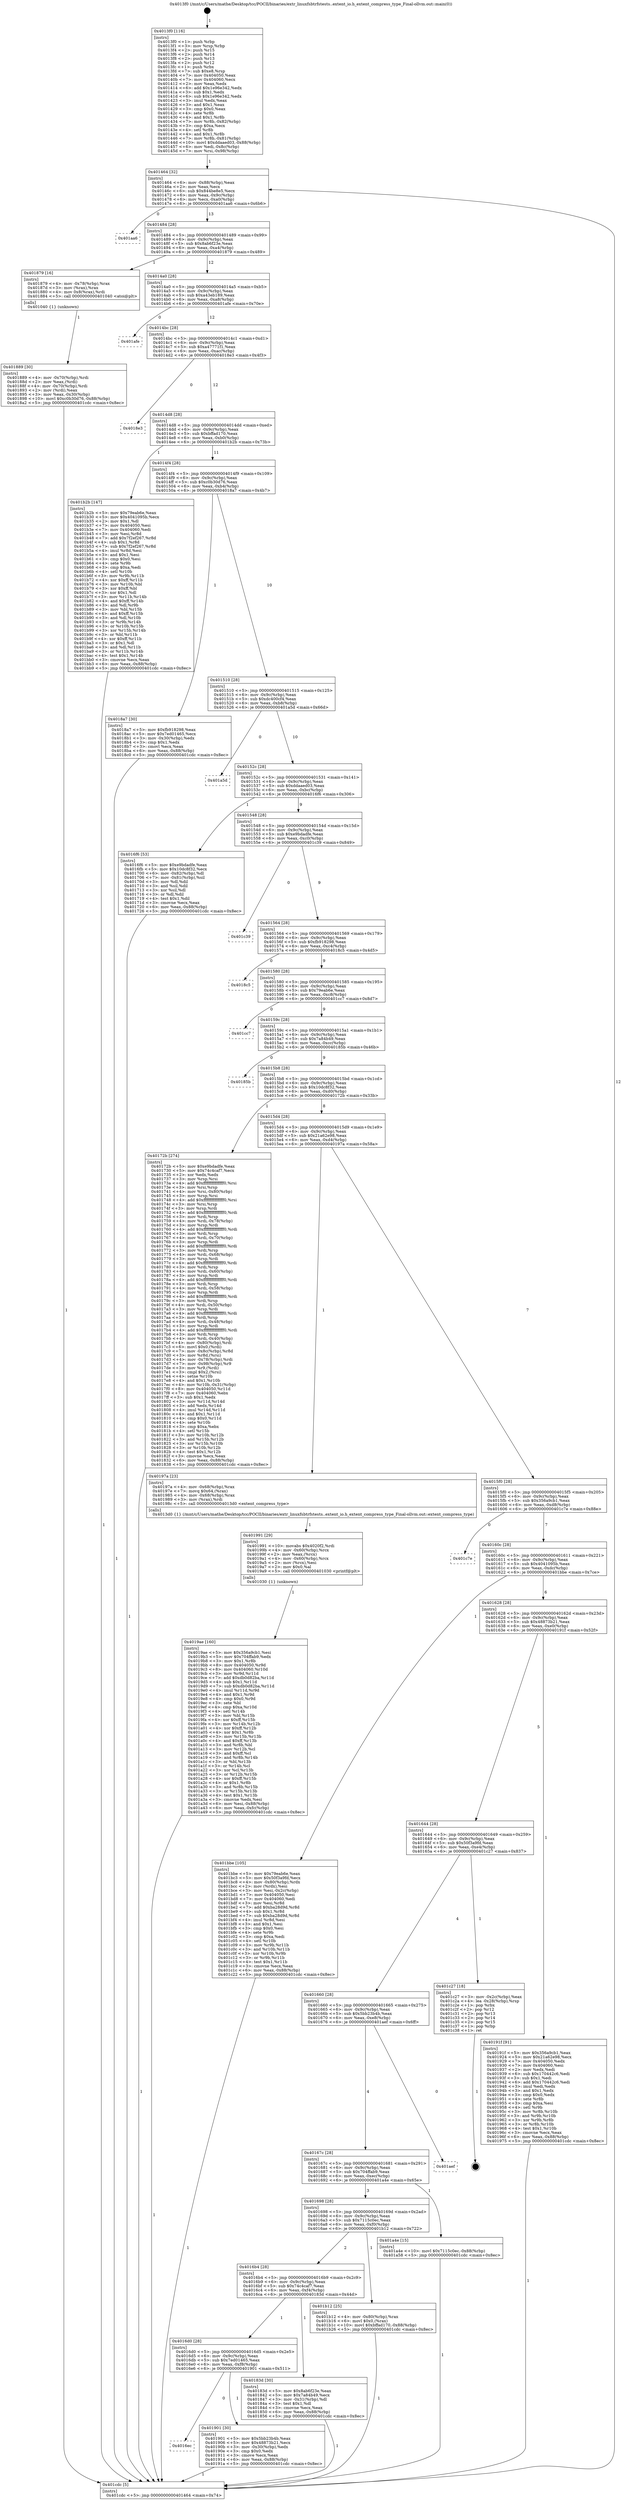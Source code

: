 digraph "0x4013f0" {
  label = "0x4013f0 (/mnt/c/Users/mathe/Desktop/tcc/POCII/binaries/extr_linuxfsbtrfstests..extent_io.h_extent_compress_type_Final-ollvm.out::main(0))"
  labelloc = "t"
  node[shape=record]

  Entry [label="",width=0.3,height=0.3,shape=circle,fillcolor=black,style=filled]
  "0x401464" [label="{
     0x401464 [32]\l
     | [instrs]\l
     &nbsp;&nbsp;0x401464 \<+6\>: mov -0x88(%rbp),%eax\l
     &nbsp;&nbsp;0x40146a \<+2\>: mov %eax,%ecx\l
     &nbsp;&nbsp;0x40146c \<+6\>: sub $0x844be8e5,%ecx\l
     &nbsp;&nbsp;0x401472 \<+6\>: mov %eax,-0x9c(%rbp)\l
     &nbsp;&nbsp;0x401478 \<+6\>: mov %ecx,-0xa0(%rbp)\l
     &nbsp;&nbsp;0x40147e \<+6\>: je 0000000000401aa6 \<main+0x6b6\>\l
  }"]
  "0x401aa6" [label="{
     0x401aa6\l
  }", style=dashed]
  "0x401484" [label="{
     0x401484 [28]\l
     | [instrs]\l
     &nbsp;&nbsp;0x401484 \<+5\>: jmp 0000000000401489 \<main+0x99\>\l
     &nbsp;&nbsp;0x401489 \<+6\>: mov -0x9c(%rbp),%eax\l
     &nbsp;&nbsp;0x40148f \<+5\>: sub $0x8ab6f23e,%eax\l
     &nbsp;&nbsp;0x401494 \<+6\>: mov %eax,-0xa4(%rbp)\l
     &nbsp;&nbsp;0x40149a \<+6\>: je 0000000000401879 \<main+0x489\>\l
  }"]
  Exit [label="",width=0.3,height=0.3,shape=circle,fillcolor=black,style=filled,peripheries=2]
  "0x401879" [label="{
     0x401879 [16]\l
     | [instrs]\l
     &nbsp;&nbsp;0x401879 \<+4\>: mov -0x78(%rbp),%rax\l
     &nbsp;&nbsp;0x40187d \<+3\>: mov (%rax),%rax\l
     &nbsp;&nbsp;0x401880 \<+4\>: mov 0x8(%rax),%rdi\l
     &nbsp;&nbsp;0x401884 \<+5\>: call 0000000000401040 \<atoi@plt\>\l
     | [calls]\l
     &nbsp;&nbsp;0x401040 \{1\} (unknown)\l
  }"]
  "0x4014a0" [label="{
     0x4014a0 [28]\l
     | [instrs]\l
     &nbsp;&nbsp;0x4014a0 \<+5\>: jmp 00000000004014a5 \<main+0xb5\>\l
     &nbsp;&nbsp;0x4014a5 \<+6\>: mov -0x9c(%rbp),%eax\l
     &nbsp;&nbsp;0x4014ab \<+5\>: sub $0xa43eb189,%eax\l
     &nbsp;&nbsp;0x4014b0 \<+6\>: mov %eax,-0xa8(%rbp)\l
     &nbsp;&nbsp;0x4014b6 \<+6\>: je 0000000000401afe \<main+0x70e\>\l
  }"]
  "0x4019ae" [label="{
     0x4019ae [160]\l
     | [instrs]\l
     &nbsp;&nbsp;0x4019ae \<+5\>: mov $0x356a9cb1,%esi\l
     &nbsp;&nbsp;0x4019b3 \<+5\>: mov $0x704ffab9,%edx\l
     &nbsp;&nbsp;0x4019b8 \<+3\>: mov $0x1,%r8b\l
     &nbsp;&nbsp;0x4019bb \<+8\>: mov 0x404050,%r9d\l
     &nbsp;&nbsp;0x4019c3 \<+8\>: mov 0x404060,%r10d\l
     &nbsp;&nbsp;0x4019cb \<+3\>: mov %r9d,%r11d\l
     &nbsp;&nbsp;0x4019ce \<+7\>: add $0xdb0d82ba,%r11d\l
     &nbsp;&nbsp;0x4019d5 \<+4\>: sub $0x1,%r11d\l
     &nbsp;&nbsp;0x4019d9 \<+7\>: sub $0xdb0d82ba,%r11d\l
     &nbsp;&nbsp;0x4019e0 \<+4\>: imul %r11d,%r9d\l
     &nbsp;&nbsp;0x4019e4 \<+4\>: and $0x1,%r9d\l
     &nbsp;&nbsp;0x4019e8 \<+4\>: cmp $0x0,%r9d\l
     &nbsp;&nbsp;0x4019ec \<+3\>: sete %bl\l
     &nbsp;&nbsp;0x4019ef \<+4\>: cmp $0xa,%r10d\l
     &nbsp;&nbsp;0x4019f3 \<+4\>: setl %r14b\l
     &nbsp;&nbsp;0x4019f7 \<+3\>: mov %bl,%r15b\l
     &nbsp;&nbsp;0x4019fa \<+4\>: xor $0xff,%r15b\l
     &nbsp;&nbsp;0x4019fe \<+3\>: mov %r14b,%r12b\l
     &nbsp;&nbsp;0x401a01 \<+4\>: xor $0xff,%r12b\l
     &nbsp;&nbsp;0x401a05 \<+4\>: xor $0x1,%r8b\l
     &nbsp;&nbsp;0x401a09 \<+3\>: mov %r15b,%r13b\l
     &nbsp;&nbsp;0x401a0c \<+4\>: and $0xff,%r13b\l
     &nbsp;&nbsp;0x401a10 \<+3\>: and %r8b,%bl\l
     &nbsp;&nbsp;0x401a13 \<+3\>: mov %r12b,%cl\l
     &nbsp;&nbsp;0x401a16 \<+3\>: and $0xff,%cl\l
     &nbsp;&nbsp;0x401a19 \<+3\>: and %r8b,%r14b\l
     &nbsp;&nbsp;0x401a1c \<+3\>: or %bl,%r13b\l
     &nbsp;&nbsp;0x401a1f \<+3\>: or %r14b,%cl\l
     &nbsp;&nbsp;0x401a22 \<+3\>: xor %cl,%r13b\l
     &nbsp;&nbsp;0x401a25 \<+3\>: or %r12b,%r15b\l
     &nbsp;&nbsp;0x401a28 \<+4\>: xor $0xff,%r15b\l
     &nbsp;&nbsp;0x401a2c \<+4\>: or $0x1,%r8b\l
     &nbsp;&nbsp;0x401a30 \<+3\>: and %r8b,%r15b\l
     &nbsp;&nbsp;0x401a33 \<+3\>: or %r15b,%r13b\l
     &nbsp;&nbsp;0x401a36 \<+4\>: test $0x1,%r13b\l
     &nbsp;&nbsp;0x401a3a \<+3\>: cmovne %edx,%esi\l
     &nbsp;&nbsp;0x401a3d \<+6\>: mov %esi,-0x88(%rbp)\l
     &nbsp;&nbsp;0x401a43 \<+6\>: mov %eax,-0xfc(%rbp)\l
     &nbsp;&nbsp;0x401a49 \<+5\>: jmp 0000000000401cdc \<main+0x8ec\>\l
  }"]
  "0x401afe" [label="{
     0x401afe\l
  }", style=dashed]
  "0x4014bc" [label="{
     0x4014bc [28]\l
     | [instrs]\l
     &nbsp;&nbsp;0x4014bc \<+5\>: jmp 00000000004014c1 \<main+0xd1\>\l
     &nbsp;&nbsp;0x4014c1 \<+6\>: mov -0x9c(%rbp),%eax\l
     &nbsp;&nbsp;0x4014c7 \<+5\>: sub $0xa47771f1,%eax\l
     &nbsp;&nbsp;0x4014cc \<+6\>: mov %eax,-0xac(%rbp)\l
     &nbsp;&nbsp;0x4014d2 \<+6\>: je 00000000004018e3 \<main+0x4f3\>\l
  }"]
  "0x401991" [label="{
     0x401991 [29]\l
     | [instrs]\l
     &nbsp;&nbsp;0x401991 \<+10\>: movabs $0x4020f2,%rdi\l
     &nbsp;&nbsp;0x40199b \<+4\>: mov -0x60(%rbp),%rcx\l
     &nbsp;&nbsp;0x40199f \<+2\>: mov %eax,(%rcx)\l
     &nbsp;&nbsp;0x4019a1 \<+4\>: mov -0x60(%rbp),%rcx\l
     &nbsp;&nbsp;0x4019a5 \<+2\>: mov (%rcx),%esi\l
     &nbsp;&nbsp;0x4019a7 \<+2\>: mov $0x0,%al\l
     &nbsp;&nbsp;0x4019a9 \<+5\>: call 0000000000401030 \<printf@plt\>\l
     | [calls]\l
     &nbsp;&nbsp;0x401030 \{1\} (unknown)\l
  }"]
  "0x4018e3" [label="{
     0x4018e3\l
  }", style=dashed]
  "0x4014d8" [label="{
     0x4014d8 [28]\l
     | [instrs]\l
     &nbsp;&nbsp;0x4014d8 \<+5\>: jmp 00000000004014dd \<main+0xed\>\l
     &nbsp;&nbsp;0x4014dd \<+6\>: mov -0x9c(%rbp),%eax\l
     &nbsp;&nbsp;0x4014e3 \<+5\>: sub $0xbffad170,%eax\l
     &nbsp;&nbsp;0x4014e8 \<+6\>: mov %eax,-0xb0(%rbp)\l
     &nbsp;&nbsp;0x4014ee \<+6\>: je 0000000000401b2b \<main+0x73b\>\l
  }"]
  "0x4016ec" [label="{
     0x4016ec\l
  }", style=dashed]
  "0x401b2b" [label="{
     0x401b2b [147]\l
     | [instrs]\l
     &nbsp;&nbsp;0x401b2b \<+5\>: mov $0x79eab6e,%eax\l
     &nbsp;&nbsp;0x401b30 \<+5\>: mov $0x4041095b,%ecx\l
     &nbsp;&nbsp;0x401b35 \<+2\>: mov $0x1,%dl\l
     &nbsp;&nbsp;0x401b37 \<+7\>: mov 0x404050,%esi\l
     &nbsp;&nbsp;0x401b3e \<+7\>: mov 0x404060,%edi\l
     &nbsp;&nbsp;0x401b45 \<+3\>: mov %esi,%r8d\l
     &nbsp;&nbsp;0x401b48 \<+7\>: add $0x7f2ef267,%r8d\l
     &nbsp;&nbsp;0x401b4f \<+4\>: sub $0x1,%r8d\l
     &nbsp;&nbsp;0x401b53 \<+7\>: sub $0x7f2ef267,%r8d\l
     &nbsp;&nbsp;0x401b5a \<+4\>: imul %r8d,%esi\l
     &nbsp;&nbsp;0x401b5e \<+3\>: and $0x1,%esi\l
     &nbsp;&nbsp;0x401b61 \<+3\>: cmp $0x0,%esi\l
     &nbsp;&nbsp;0x401b64 \<+4\>: sete %r9b\l
     &nbsp;&nbsp;0x401b68 \<+3\>: cmp $0xa,%edi\l
     &nbsp;&nbsp;0x401b6b \<+4\>: setl %r10b\l
     &nbsp;&nbsp;0x401b6f \<+3\>: mov %r9b,%r11b\l
     &nbsp;&nbsp;0x401b72 \<+4\>: xor $0xff,%r11b\l
     &nbsp;&nbsp;0x401b76 \<+3\>: mov %r10b,%bl\l
     &nbsp;&nbsp;0x401b79 \<+3\>: xor $0xff,%bl\l
     &nbsp;&nbsp;0x401b7c \<+3\>: xor $0x1,%dl\l
     &nbsp;&nbsp;0x401b7f \<+3\>: mov %r11b,%r14b\l
     &nbsp;&nbsp;0x401b82 \<+4\>: and $0xff,%r14b\l
     &nbsp;&nbsp;0x401b86 \<+3\>: and %dl,%r9b\l
     &nbsp;&nbsp;0x401b89 \<+3\>: mov %bl,%r15b\l
     &nbsp;&nbsp;0x401b8c \<+4\>: and $0xff,%r15b\l
     &nbsp;&nbsp;0x401b90 \<+3\>: and %dl,%r10b\l
     &nbsp;&nbsp;0x401b93 \<+3\>: or %r9b,%r14b\l
     &nbsp;&nbsp;0x401b96 \<+3\>: or %r10b,%r15b\l
     &nbsp;&nbsp;0x401b99 \<+3\>: xor %r15b,%r14b\l
     &nbsp;&nbsp;0x401b9c \<+3\>: or %bl,%r11b\l
     &nbsp;&nbsp;0x401b9f \<+4\>: xor $0xff,%r11b\l
     &nbsp;&nbsp;0x401ba3 \<+3\>: or $0x1,%dl\l
     &nbsp;&nbsp;0x401ba6 \<+3\>: and %dl,%r11b\l
     &nbsp;&nbsp;0x401ba9 \<+3\>: or %r11b,%r14b\l
     &nbsp;&nbsp;0x401bac \<+4\>: test $0x1,%r14b\l
     &nbsp;&nbsp;0x401bb0 \<+3\>: cmovne %ecx,%eax\l
     &nbsp;&nbsp;0x401bb3 \<+6\>: mov %eax,-0x88(%rbp)\l
     &nbsp;&nbsp;0x401bb9 \<+5\>: jmp 0000000000401cdc \<main+0x8ec\>\l
  }"]
  "0x4014f4" [label="{
     0x4014f4 [28]\l
     | [instrs]\l
     &nbsp;&nbsp;0x4014f4 \<+5\>: jmp 00000000004014f9 \<main+0x109\>\l
     &nbsp;&nbsp;0x4014f9 \<+6\>: mov -0x9c(%rbp),%eax\l
     &nbsp;&nbsp;0x4014ff \<+5\>: sub $0xc0b30d76,%eax\l
     &nbsp;&nbsp;0x401504 \<+6\>: mov %eax,-0xb4(%rbp)\l
     &nbsp;&nbsp;0x40150a \<+6\>: je 00000000004018a7 \<main+0x4b7\>\l
  }"]
  "0x401901" [label="{
     0x401901 [30]\l
     | [instrs]\l
     &nbsp;&nbsp;0x401901 \<+5\>: mov $0x5bb23b4b,%eax\l
     &nbsp;&nbsp;0x401906 \<+5\>: mov $0x48873b21,%ecx\l
     &nbsp;&nbsp;0x40190b \<+3\>: mov -0x30(%rbp),%edx\l
     &nbsp;&nbsp;0x40190e \<+3\>: cmp $0x0,%edx\l
     &nbsp;&nbsp;0x401911 \<+3\>: cmove %ecx,%eax\l
     &nbsp;&nbsp;0x401914 \<+6\>: mov %eax,-0x88(%rbp)\l
     &nbsp;&nbsp;0x40191a \<+5\>: jmp 0000000000401cdc \<main+0x8ec\>\l
  }"]
  "0x4018a7" [label="{
     0x4018a7 [30]\l
     | [instrs]\l
     &nbsp;&nbsp;0x4018a7 \<+5\>: mov $0xfb918298,%eax\l
     &nbsp;&nbsp;0x4018ac \<+5\>: mov $0x7ed01465,%ecx\l
     &nbsp;&nbsp;0x4018b1 \<+3\>: mov -0x30(%rbp),%edx\l
     &nbsp;&nbsp;0x4018b4 \<+3\>: cmp $0x1,%edx\l
     &nbsp;&nbsp;0x4018b7 \<+3\>: cmovl %ecx,%eax\l
     &nbsp;&nbsp;0x4018ba \<+6\>: mov %eax,-0x88(%rbp)\l
     &nbsp;&nbsp;0x4018c0 \<+5\>: jmp 0000000000401cdc \<main+0x8ec\>\l
  }"]
  "0x401510" [label="{
     0x401510 [28]\l
     | [instrs]\l
     &nbsp;&nbsp;0x401510 \<+5\>: jmp 0000000000401515 \<main+0x125\>\l
     &nbsp;&nbsp;0x401515 \<+6\>: mov -0x9c(%rbp),%eax\l
     &nbsp;&nbsp;0x40151b \<+5\>: sub $0xdc400cf4,%eax\l
     &nbsp;&nbsp;0x401520 \<+6\>: mov %eax,-0xb8(%rbp)\l
     &nbsp;&nbsp;0x401526 \<+6\>: je 0000000000401a5d \<main+0x66d\>\l
  }"]
  "0x401889" [label="{
     0x401889 [30]\l
     | [instrs]\l
     &nbsp;&nbsp;0x401889 \<+4\>: mov -0x70(%rbp),%rdi\l
     &nbsp;&nbsp;0x40188d \<+2\>: mov %eax,(%rdi)\l
     &nbsp;&nbsp;0x40188f \<+4\>: mov -0x70(%rbp),%rdi\l
     &nbsp;&nbsp;0x401893 \<+2\>: mov (%rdi),%eax\l
     &nbsp;&nbsp;0x401895 \<+3\>: mov %eax,-0x30(%rbp)\l
     &nbsp;&nbsp;0x401898 \<+10\>: movl $0xc0b30d76,-0x88(%rbp)\l
     &nbsp;&nbsp;0x4018a2 \<+5\>: jmp 0000000000401cdc \<main+0x8ec\>\l
  }"]
  "0x401a5d" [label="{
     0x401a5d\l
  }", style=dashed]
  "0x40152c" [label="{
     0x40152c [28]\l
     | [instrs]\l
     &nbsp;&nbsp;0x40152c \<+5\>: jmp 0000000000401531 \<main+0x141\>\l
     &nbsp;&nbsp;0x401531 \<+6\>: mov -0x9c(%rbp),%eax\l
     &nbsp;&nbsp;0x401537 \<+5\>: sub $0xddaaed03,%eax\l
     &nbsp;&nbsp;0x40153c \<+6\>: mov %eax,-0xbc(%rbp)\l
     &nbsp;&nbsp;0x401542 \<+6\>: je 00000000004016f6 \<main+0x306\>\l
  }"]
  "0x4016d0" [label="{
     0x4016d0 [28]\l
     | [instrs]\l
     &nbsp;&nbsp;0x4016d0 \<+5\>: jmp 00000000004016d5 \<main+0x2e5\>\l
     &nbsp;&nbsp;0x4016d5 \<+6\>: mov -0x9c(%rbp),%eax\l
     &nbsp;&nbsp;0x4016db \<+5\>: sub $0x7ed01465,%eax\l
     &nbsp;&nbsp;0x4016e0 \<+6\>: mov %eax,-0xf8(%rbp)\l
     &nbsp;&nbsp;0x4016e6 \<+6\>: je 0000000000401901 \<main+0x511\>\l
  }"]
  "0x4016f6" [label="{
     0x4016f6 [53]\l
     | [instrs]\l
     &nbsp;&nbsp;0x4016f6 \<+5\>: mov $0xe9bdadfe,%eax\l
     &nbsp;&nbsp;0x4016fb \<+5\>: mov $0x10dc8f32,%ecx\l
     &nbsp;&nbsp;0x401700 \<+6\>: mov -0x82(%rbp),%dl\l
     &nbsp;&nbsp;0x401706 \<+7\>: mov -0x81(%rbp),%sil\l
     &nbsp;&nbsp;0x40170d \<+3\>: mov %dl,%dil\l
     &nbsp;&nbsp;0x401710 \<+3\>: and %sil,%dil\l
     &nbsp;&nbsp;0x401713 \<+3\>: xor %sil,%dl\l
     &nbsp;&nbsp;0x401716 \<+3\>: or %dl,%dil\l
     &nbsp;&nbsp;0x401719 \<+4\>: test $0x1,%dil\l
     &nbsp;&nbsp;0x40171d \<+3\>: cmovne %ecx,%eax\l
     &nbsp;&nbsp;0x401720 \<+6\>: mov %eax,-0x88(%rbp)\l
     &nbsp;&nbsp;0x401726 \<+5\>: jmp 0000000000401cdc \<main+0x8ec\>\l
  }"]
  "0x401548" [label="{
     0x401548 [28]\l
     | [instrs]\l
     &nbsp;&nbsp;0x401548 \<+5\>: jmp 000000000040154d \<main+0x15d\>\l
     &nbsp;&nbsp;0x40154d \<+6\>: mov -0x9c(%rbp),%eax\l
     &nbsp;&nbsp;0x401553 \<+5\>: sub $0xe9bdadfe,%eax\l
     &nbsp;&nbsp;0x401558 \<+6\>: mov %eax,-0xc0(%rbp)\l
     &nbsp;&nbsp;0x40155e \<+6\>: je 0000000000401c39 \<main+0x849\>\l
  }"]
  "0x401cdc" [label="{
     0x401cdc [5]\l
     | [instrs]\l
     &nbsp;&nbsp;0x401cdc \<+5\>: jmp 0000000000401464 \<main+0x74\>\l
  }"]
  "0x4013f0" [label="{
     0x4013f0 [116]\l
     | [instrs]\l
     &nbsp;&nbsp;0x4013f0 \<+1\>: push %rbp\l
     &nbsp;&nbsp;0x4013f1 \<+3\>: mov %rsp,%rbp\l
     &nbsp;&nbsp;0x4013f4 \<+2\>: push %r15\l
     &nbsp;&nbsp;0x4013f6 \<+2\>: push %r14\l
     &nbsp;&nbsp;0x4013f8 \<+2\>: push %r13\l
     &nbsp;&nbsp;0x4013fa \<+2\>: push %r12\l
     &nbsp;&nbsp;0x4013fc \<+1\>: push %rbx\l
     &nbsp;&nbsp;0x4013fd \<+7\>: sub $0xe8,%rsp\l
     &nbsp;&nbsp;0x401404 \<+7\>: mov 0x404050,%eax\l
     &nbsp;&nbsp;0x40140b \<+7\>: mov 0x404060,%ecx\l
     &nbsp;&nbsp;0x401412 \<+2\>: mov %eax,%edx\l
     &nbsp;&nbsp;0x401414 \<+6\>: add $0x1e96e342,%edx\l
     &nbsp;&nbsp;0x40141a \<+3\>: sub $0x1,%edx\l
     &nbsp;&nbsp;0x40141d \<+6\>: sub $0x1e96e342,%edx\l
     &nbsp;&nbsp;0x401423 \<+3\>: imul %edx,%eax\l
     &nbsp;&nbsp;0x401426 \<+3\>: and $0x1,%eax\l
     &nbsp;&nbsp;0x401429 \<+3\>: cmp $0x0,%eax\l
     &nbsp;&nbsp;0x40142c \<+4\>: sete %r8b\l
     &nbsp;&nbsp;0x401430 \<+4\>: and $0x1,%r8b\l
     &nbsp;&nbsp;0x401434 \<+7\>: mov %r8b,-0x82(%rbp)\l
     &nbsp;&nbsp;0x40143b \<+3\>: cmp $0xa,%ecx\l
     &nbsp;&nbsp;0x40143e \<+4\>: setl %r8b\l
     &nbsp;&nbsp;0x401442 \<+4\>: and $0x1,%r8b\l
     &nbsp;&nbsp;0x401446 \<+7\>: mov %r8b,-0x81(%rbp)\l
     &nbsp;&nbsp;0x40144d \<+10\>: movl $0xddaaed03,-0x88(%rbp)\l
     &nbsp;&nbsp;0x401457 \<+6\>: mov %edi,-0x8c(%rbp)\l
     &nbsp;&nbsp;0x40145d \<+7\>: mov %rsi,-0x98(%rbp)\l
  }"]
  "0x40183d" [label="{
     0x40183d [30]\l
     | [instrs]\l
     &nbsp;&nbsp;0x40183d \<+5\>: mov $0x8ab6f23e,%eax\l
     &nbsp;&nbsp;0x401842 \<+5\>: mov $0x7a84b49,%ecx\l
     &nbsp;&nbsp;0x401847 \<+3\>: mov -0x31(%rbp),%dl\l
     &nbsp;&nbsp;0x40184a \<+3\>: test $0x1,%dl\l
     &nbsp;&nbsp;0x40184d \<+3\>: cmovne %ecx,%eax\l
     &nbsp;&nbsp;0x401850 \<+6\>: mov %eax,-0x88(%rbp)\l
     &nbsp;&nbsp;0x401856 \<+5\>: jmp 0000000000401cdc \<main+0x8ec\>\l
  }"]
  "0x401c39" [label="{
     0x401c39\l
  }", style=dashed]
  "0x401564" [label="{
     0x401564 [28]\l
     | [instrs]\l
     &nbsp;&nbsp;0x401564 \<+5\>: jmp 0000000000401569 \<main+0x179\>\l
     &nbsp;&nbsp;0x401569 \<+6\>: mov -0x9c(%rbp),%eax\l
     &nbsp;&nbsp;0x40156f \<+5\>: sub $0xfb918298,%eax\l
     &nbsp;&nbsp;0x401574 \<+6\>: mov %eax,-0xc4(%rbp)\l
     &nbsp;&nbsp;0x40157a \<+6\>: je 00000000004018c5 \<main+0x4d5\>\l
  }"]
  "0x4016b4" [label="{
     0x4016b4 [28]\l
     | [instrs]\l
     &nbsp;&nbsp;0x4016b4 \<+5\>: jmp 00000000004016b9 \<main+0x2c9\>\l
     &nbsp;&nbsp;0x4016b9 \<+6\>: mov -0x9c(%rbp),%eax\l
     &nbsp;&nbsp;0x4016bf \<+5\>: sub $0x74c4caf7,%eax\l
     &nbsp;&nbsp;0x4016c4 \<+6\>: mov %eax,-0xf4(%rbp)\l
     &nbsp;&nbsp;0x4016ca \<+6\>: je 000000000040183d \<main+0x44d\>\l
  }"]
  "0x4018c5" [label="{
     0x4018c5\l
  }", style=dashed]
  "0x401580" [label="{
     0x401580 [28]\l
     | [instrs]\l
     &nbsp;&nbsp;0x401580 \<+5\>: jmp 0000000000401585 \<main+0x195\>\l
     &nbsp;&nbsp;0x401585 \<+6\>: mov -0x9c(%rbp),%eax\l
     &nbsp;&nbsp;0x40158b \<+5\>: sub $0x79eab6e,%eax\l
     &nbsp;&nbsp;0x401590 \<+6\>: mov %eax,-0xc8(%rbp)\l
     &nbsp;&nbsp;0x401596 \<+6\>: je 0000000000401cc7 \<main+0x8d7\>\l
  }"]
  "0x401b12" [label="{
     0x401b12 [25]\l
     | [instrs]\l
     &nbsp;&nbsp;0x401b12 \<+4\>: mov -0x80(%rbp),%rax\l
     &nbsp;&nbsp;0x401b16 \<+6\>: movl $0x0,(%rax)\l
     &nbsp;&nbsp;0x401b1c \<+10\>: movl $0xbffad170,-0x88(%rbp)\l
     &nbsp;&nbsp;0x401b26 \<+5\>: jmp 0000000000401cdc \<main+0x8ec\>\l
  }"]
  "0x401cc7" [label="{
     0x401cc7\l
  }", style=dashed]
  "0x40159c" [label="{
     0x40159c [28]\l
     | [instrs]\l
     &nbsp;&nbsp;0x40159c \<+5\>: jmp 00000000004015a1 \<main+0x1b1\>\l
     &nbsp;&nbsp;0x4015a1 \<+6\>: mov -0x9c(%rbp),%eax\l
     &nbsp;&nbsp;0x4015a7 \<+5\>: sub $0x7a84b49,%eax\l
     &nbsp;&nbsp;0x4015ac \<+6\>: mov %eax,-0xcc(%rbp)\l
     &nbsp;&nbsp;0x4015b2 \<+6\>: je 000000000040185b \<main+0x46b\>\l
  }"]
  "0x401698" [label="{
     0x401698 [28]\l
     | [instrs]\l
     &nbsp;&nbsp;0x401698 \<+5\>: jmp 000000000040169d \<main+0x2ad\>\l
     &nbsp;&nbsp;0x40169d \<+6\>: mov -0x9c(%rbp),%eax\l
     &nbsp;&nbsp;0x4016a3 \<+5\>: sub $0x7115c0ec,%eax\l
     &nbsp;&nbsp;0x4016a8 \<+6\>: mov %eax,-0xf0(%rbp)\l
     &nbsp;&nbsp;0x4016ae \<+6\>: je 0000000000401b12 \<main+0x722\>\l
  }"]
  "0x40185b" [label="{
     0x40185b\l
  }", style=dashed]
  "0x4015b8" [label="{
     0x4015b8 [28]\l
     | [instrs]\l
     &nbsp;&nbsp;0x4015b8 \<+5\>: jmp 00000000004015bd \<main+0x1cd\>\l
     &nbsp;&nbsp;0x4015bd \<+6\>: mov -0x9c(%rbp),%eax\l
     &nbsp;&nbsp;0x4015c3 \<+5\>: sub $0x10dc8f32,%eax\l
     &nbsp;&nbsp;0x4015c8 \<+6\>: mov %eax,-0xd0(%rbp)\l
     &nbsp;&nbsp;0x4015ce \<+6\>: je 000000000040172b \<main+0x33b\>\l
  }"]
  "0x401a4e" [label="{
     0x401a4e [15]\l
     | [instrs]\l
     &nbsp;&nbsp;0x401a4e \<+10\>: movl $0x7115c0ec,-0x88(%rbp)\l
     &nbsp;&nbsp;0x401a58 \<+5\>: jmp 0000000000401cdc \<main+0x8ec\>\l
  }"]
  "0x40172b" [label="{
     0x40172b [274]\l
     | [instrs]\l
     &nbsp;&nbsp;0x40172b \<+5\>: mov $0xe9bdadfe,%eax\l
     &nbsp;&nbsp;0x401730 \<+5\>: mov $0x74c4caf7,%ecx\l
     &nbsp;&nbsp;0x401735 \<+2\>: xor %edx,%edx\l
     &nbsp;&nbsp;0x401737 \<+3\>: mov %rsp,%rsi\l
     &nbsp;&nbsp;0x40173a \<+4\>: add $0xfffffffffffffff0,%rsi\l
     &nbsp;&nbsp;0x40173e \<+3\>: mov %rsi,%rsp\l
     &nbsp;&nbsp;0x401741 \<+4\>: mov %rsi,-0x80(%rbp)\l
     &nbsp;&nbsp;0x401745 \<+3\>: mov %rsp,%rsi\l
     &nbsp;&nbsp;0x401748 \<+4\>: add $0xfffffffffffffff0,%rsi\l
     &nbsp;&nbsp;0x40174c \<+3\>: mov %rsi,%rsp\l
     &nbsp;&nbsp;0x40174f \<+3\>: mov %rsp,%rdi\l
     &nbsp;&nbsp;0x401752 \<+4\>: add $0xfffffffffffffff0,%rdi\l
     &nbsp;&nbsp;0x401756 \<+3\>: mov %rdi,%rsp\l
     &nbsp;&nbsp;0x401759 \<+4\>: mov %rdi,-0x78(%rbp)\l
     &nbsp;&nbsp;0x40175d \<+3\>: mov %rsp,%rdi\l
     &nbsp;&nbsp;0x401760 \<+4\>: add $0xfffffffffffffff0,%rdi\l
     &nbsp;&nbsp;0x401764 \<+3\>: mov %rdi,%rsp\l
     &nbsp;&nbsp;0x401767 \<+4\>: mov %rdi,-0x70(%rbp)\l
     &nbsp;&nbsp;0x40176b \<+3\>: mov %rsp,%rdi\l
     &nbsp;&nbsp;0x40176e \<+4\>: add $0xfffffffffffffff0,%rdi\l
     &nbsp;&nbsp;0x401772 \<+3\>: mov %rdi,%rsp\l
     &nbsp;&nbsp;0x401775 \<+4\>: mov %rdi,-0x68(%rbp)\l
     &nbsp;&nbsp;0x401779 \<+3\>: mov %rsp,%rdi\l
     &nbsp;&nbsp;0x40177c \<+4\>: add $0xfffffffffffffff0,%rdi\l
     &nbsp;&nbsp;0x401780 \<+3\>: mov %rdi,%rsp\l
     &nbsp;&nbsp;0x401783 \<+4\>: mov %rdi,-0x60(%rbp)\l
     &nbsp;&nbsp;0x401787 \<+3\>: mov %rsp,%rdi\l
     &nbsp;&nbsp;0x40178a \<+4\>: add $0xfffffffffffffff0,%rdi\l
     &nbsp;&nbsp;0x40178e \<+3\>: mov %rdi,%rsp\l
     &nbsp;&nbsp;0x401791 \<+4\>: mov %rdi,-0x58(%rbp)\l
     &nbsp;&nbsp;0x401795 \<+3\>: mov %rsp,%rdi\l
     &nbsp;&nbsp;0x401798 \<+4\>: add $0xfffffffffffffff0,%rdi\l
     &nbsp;&nbsp;0x40179c \<+3\>: mov %rdi,%rsp\l
     &nbsp;&nbsp;0x40179f \<+4\>: mov %rdi,-0x50(%rbp)\l
     &nbsp;&nbsp;0x4017a3 \<+3\>: mov %rsp,%rdi\l
     &nbsp;&nbsp;0x4017a6 \<+4\>: add $0xfffffffffffffff0,%rdi\l
     &nbsp;&nbsp;0x4017aa \<+3\>: mov %rdi,%rsp\l
     &nbsp;&nbsp;0x4017ad \<+4\>: mov %rdi,-0x48(%rbp)\l
     &nbsp;&nbsp;0x4017b1 \<+3\>: mov %rsp,%rdi\l
     &nbsp;&nbsp;0x4017b4 \<+4\>: add $0xfffffffffffffff0,%rdi\l
     &nbsp;&nbsp;0x4017b8 \<+3\>: mov %rdi,%rsp\l
     &nbsp;&nbsp;0x4017bb \<+4\>: mov %rdi,-0x40(%rbp)\l
     &nbsp;&nbsp;0x4017bf \<+4\>: mov -0x80(%rbp),%rdi\l
     &nbsp;&nbsp;0x4017c3 \<+6\>: movl $0x0,(%rdi)\l
     &nbsp;&nbsp;0x4017c9 \<+7\>: mov -0x8c(%rbp),%r8d\l
     &nbsp;&nbsp;0x4017d0 \<+3\>: mov %r8d,(%rsi)\l
     &nbsp;&nbsp;0x4017d3 \<+4\>: mov -0x78(%rbp),%rdi\l
     &nbsp;&nbsp;0x4017d7 \<+7\>: mov -0x98(%rbp),%r9\l
     &nbsp;&nbsp;0x4017de \<+3\>: mov %r9,(%rdi)\l
     &nbsp;&nbsp;0x4017e1 \<+3\>: cmpl $0x2,(%rsi)\l
     &nbsp;&nbsp;0x4017e4 \<+4\>: setne %r10b\l
     &nbsp;&nbsp;0x4017e8 \<+4\>: and $0x1,%r10b\l
     &nbsp;&nbsp;0x4017ec \<+4\>: mov %r10b,-0x31(%rbp)\l
     &nbsp;&nbsp;0x4017f0 \<+8\>: mov 0x404050,%r11d\l
     &nbsp;&nbsp;0x4017f8 \<+7\>: mov 0x404060,%ebx\l
     &nbsp;&nbsp;0x4017ff \<+3\>: sub $0x1,%edx\l
     &nbsp;&nbsp;0x401802 \<+3\>: mov %r11d,%r14d\l
     &nbsp;&nbsp;0x401805 \<+3\>: add %edx,%r14d\l
     &nbsp;&nbsp;0x401808 \<+4\>: imul %r14d,%r11d\l
     &nbsp;&nbsp;0x40180c \<+4\>: and $0x1,%r11d\l
     &nbsp;&nbsp;0x401810 \<+4\>: cmp $0x0,%r11d\l
     &nbsp;&nbsp;0x401814 \<+4\>: sete %r10b\l
     &nbsp;&nbsp;0x401818 \<+3\>: cmp $0xa,%ebx\l
     &nbsp;&nbsp;0x40181b \<+4\>: setl %r15b\l
     &nbsp;&nbsp;0x40181f \<+3\>: mov %r10b,%r12b\l
     &nbsp;&nbsp;0x401822 \<+3\>: and %r15b,%r12b\l
     &nbsp;&nbsp;0x401825 \<+3\>: xor %r15b,%r10b\l
     &nbsp;&nbsp;0x401828 \<+3\>: or %r10b,%r12b\l
     &nbsp;&nbsp;0x40182b \<+4\>: test $0x1,%r12b\l
     &nbsp;&nbsp;0x40182f \<+3\>: cmovne %ecx,%eax\l
     &nbsp;&nbsp;0x401832 \<+6\>: mov %eax,-0x88(%rbp)\l
     &nbsp;&nbsp;0x401838 \<+5\>: jmp 0000000000401cdc \<main+0x8ec\>\l
  }"]
  "0x4015d4" [label="{
     0x4015d4 [28]\l
     | [instrs]\l
     &nbsp;&nbsp;0x4015d4 \<+5\>: jmp 00000000004015d9 \<main+0x1e9\>\l
     &nbsp;&nbsp;0x4015d9 \<+6\>: mov -0x9c(%rbp),%eax\l
     &nbsp;&nbsp;0x4015df \<+5\>: sub $0x21a62e98,%eax\l
     &nbsp;&nbsp;0x4015e4 \<+6\>: mov %eax,-0xd4(%rbp)\l
     &nbsp;&nbsp;0x4015ea \<+6\>: je 000000000040197a \<main+0x58a\>\l
  }"]
  "0x40167c" [label="{
     0x40167c [28]\l
     | [instrs]\l
     &nbsp;&nbsp;0x40167c \<+5\>: jmp 0000000000401681 \<main+0x291\>\l
     &nbsp;&nbsp;0x401681 \<+6\>: mov -0x9c(%rbp),%eax\l
     &nbsp;&nbsp;0x401687 \<+5\>: sub $0x704ffab9,%eax\l
     &nbsp;&nbsp;0x40168c \<+6\>: mov %eax,-0xec(%rbp)\l
     &nbsp;&nbsp;0x401692 \<+6\>: je 0000000000401a4e \<main+0x65e\>\l
  }"]
  "0x401aef" [label="{
     0x401aef\l
  }", style=dashed]
  "0x40197a" [label="{
     0x40197a [23]\l
     | [instrs]\l
     &nbsp;&nbsp;0x40197a \<+4\>: mov -0x68(%rbp),%rax\l
     &nbsp;&nbsp;0x40197e \<+7\>: movq $0x64,(%rax)\l
     &nbsp;&nbsp;0x401985 \<+4\>: mov -0x68(%rbp),%rax\l
     &nbsp;&nbsp;0x401989 \<+3\>: mov (%rax),%rdi\l
     &nbsp;&nbsp;0x40198c \<+5\>: call 00000000004013d0 \<extent_compress_type\>\l
     | [calls]\l
     &nbsp;&nbsp;0x4013d0 \{1\} (/mnt/c/Users/mathe/Desktop/tcc/POCII/binaries/extr_linuxfsbtrfstests..extent_io.h_extent_compress_type_Final-ollvm.out::extent_compress_type)\l
  }"]
  "0x4015f0" [label="{
     0x4015f0 [28]\l
     | [instrs]\l
     &nbsp;&nbsp;0x4015f0 \<+5\>: jmp 00000000004015f5 \<main+0x205\>\l
     &nbsp;&nbsp;0x4015f5 \<+6\>: mov -0x9c(%rbp),%eax\l
     &nbsp;&nbsp;0x4015fb \<+5\>: sub $0x356a9cb1,%eax\l
     &nbsp;&nbsp;0x401600 \<+6\>: mov %eax,-0xd8(%rbp)\l
     &nbsp;&nbsp;0x401606 \<+6\>: je 0000000000401c7e \<main+0x88e\>\l
  }"]
  "0x401660" [label="{
     0x401660 [28]\l
     | [instrs]\l
     &nbsp;&nbsp;0x401660 \<+5\>: jmp 0000000000401665 \<main+0x275\>\l
     &nbsp;&nbsp;0x401665 \<+6\>: mov -0x9c(%rbp),%eax\l
     &nbsp;&nbsp;0x40166b \<+5\>: sub $0x5bb23b4b,%eax\l
     &nbsp;&nbsp;0x401670 \<+6\>: mov %eax,-0xe8(%rbp)\l
     &nbsp;&nbsp;0x401676 \<+6\>: je 0000000000401aef \<main+0x6ff\>\l
  }"]
  "0x401c7e" [label="{
     0x401c7e\l
  }", style=dashed]
  "0x40160c" [label="{
     0x40160c [28]\l
     | [instrs]\l
     &nbsp;&nbsp;0x40160c \<+5\>: jmp 0000000000401611 \<main+0x221\>\l
     &nbsp;&nbsp;0x401611 \<+6\>: mov -0x9c(%rbp),%eax\l
     &nbsp;&nbsp;0x401617 \<+5\>: sub $0x4041095b,%eax\l
     &nbsp;&nbsp;0x40161c \<+6\>: mov %eax,-0xdc(%rbp)\l
     &nbsp;&nbsp;0x401622 \<+6\>: je 0000000000401bbe \<main+0x7ce\>\l
  }"]
  "0x401c27" [label="{
     0x401c27 [18]\l
     | [instrs]\l
     &nbsp;&nbsp;0x401c27 \<+3\>: mov -0x2c(%rbp),%eax\l
     &nbsp;&nbsp;0x401c2a \<+4\>: lea -0x28(%rbp),%rsp\l
     &nbsp;&nbsp;0x401c2e \<+1\>: pop %rbx\l
     &nbsp;&nbsp;0x401c2f \<+2\>: pop %r12\l
     &nbsp;&nbsp;0x401c31 \<+2\>: pop %r13\l
     &nbsp;&nbsp;0x401c33 \<+2\>: pop %r14\l
     &nbsp;&nbsp;0x401c35 \<+2\>: pop %r15\l
     &nbsp;&nbsp;0x401c37 \<+1\>: pop %rbp\l
     &nbsp;&nbsp;0x401c38 \<+1\>: ret\l
  }"]
  "0x401bbe" [label="{
     0x401bbe [105]\l
     | [instrs]\l
     &nbsp;&nbsp;0x401bbe \<+5\>: mov $0x79eab6e,%eax\l
     &nbsp;&nbsp;0x401bc3 \<+5\>: mov $0x50f3a9fd,%ecx\l
     &nbsp;&nbsp;0x401bc8 \<+4\>: mov -0x80(%rbp),%rdx\l
     &nbsp;&nbsp;0x401bcc \<+2\>: mov (%rdx),%esi\l
     &nbsp;&nbsp;0x401bce \<+3\>: mov %esi,-0x2c(%rbp)\l
     &nbsp;&nbsp;0x401bd1 \<+7\>: mov 0x404050,%esi\l
     &nbsp;&nbsp;0x401bd8 \<+7\>: mov 0x404060,%edi\l
     &nbsp;&nbsp;0x401bdf \<+3\>: mov %esi,%r8d\l
     &nbsp;&nbsp;0x401be2 \<+7\>: add $0xba28d9d,%r8d\l
     &nbsp;&nbsp;0x401be9 \<+4\>: sub $0x1,%r8d\l
     &nbsp;&nbsp;0x401bed \<+7\>: sub $0xba28d9d,%r8d\l
     &nbsp;&nbsp;0x401bf4 \<+4\>: imul %r8d,%esi\l
     &nbsp;&nbsp;0x401bf8 \<+3\>: and $0x1,%esi\l
     &nbsp;&nbsp;0x401bfb \<+3\>: cmp $0x0,%esi\l
     &nbsp;&nbsp;0x401bfe \<+4\>: sete %r9b\l
     &nbsp;&nbsp;0x401c02 \<+3\>: cmp $0xa,%edi\l
     &nbsp;&nbsp;0x401c05 \<+4\>: setl %r10b\l
     &nbsp;&nbsp;0x401c09 \<+3\>: mov %r9b,%r11b\l
     &nbsp;&nbsp;0x401c0c \<+3\>: and %r10b,%r11b\l
     &nbsp;&nbsp;0x401c0f \<+3\>: xor %r10b,%r9b\l
     &nbsp;&nbsp;0x401c12 \<+3\>: or %r9b,%r11b\l
     &nbsp;&nbsp;0x401c15 \<+4\>: test $0x1,%r11b\l
     &nbsp;&nbsp;0x401c19 \<+3\>: cmovne %ecx,%eax\l
     &nbsp;&nbsp;0x401c1c \<+6\>: mov %eax,-0x88(%rbp)\l
     &nbsp;&nbsp;0x401c22 \<+5\>: jmp 0000000000401cdc \<main+0x8ec\>\l
  }"]
  "0x401628" [label="{
     0x401628 [28]\l
     | [instrs]\l
     &nbsp;&nbsp;0x401628 \<+5\>: jmp 000000000040162d \<main+0x23d\>\l
     &nbsp;&nbsp;0x40162d \<+6\>: mov -0x9c(%rbp),%eax\l
     &nbsp;&nbsp;0x401633 \<+5\>: sub $0x48873b21,%eax\l
     &nbsp;&nbsp;0x401638 \<+6\>: mov %eax,-0xe0(%rbp)\l
     &nbsp;&nbsp;0x40163e \<+6\>: je 000000000040191f \<main+0x52f\>\l
  }"]
  "0x401644" [label="{
     0x401644 [28]\l
     | [instrs]\l
     &nbsp;&nbsp;0x401644 \<+5\>: jmp 0000000000401649 \<main+0x259\>\l
     &nbsp;&nbsp;0x401649 \<+6\>: mov -0x9c(%rbp),%eax\l
     &nbsp;&nbsp;0x40164f \<+5\>: sub $0x50f3a9fd,%eax\l
     &nbsp;&nbsp;0x401654 \<+6\>: mov %eax,-0xe4(%rbp)\l
     &nbsp;&nbsp;0x40165a \<+6\>: je 0000000000401c27 \<main+0x837\>\l
  }"]
  "0x40191f" [label="{
     0x40191f [91]\l
     | [instrs]\l
     &nbsp;&nbsp;0x40191f \<+5\>: mov $0x356a9cb1,%eax\l
     &nbsp;&nbsp;0x401924 \<+5\>: mov $0x21a62e98,%ecx\l
     &nbsp;&nbsp;0x401929 \<+7\>: mov 0x404050,%edx\l
     &nbsp;&nbsp;0x401930 \<+7\>: mov 0x404060,%esi\l
     &nbsp;&nbsp;0x401937 \<+2\>: mov %edx,%edi\l
     &nbsp;&nbsp;0x401939 \<+6\>: sub $0x170442c6,%edi\l
     &nbsp;&nbsp;0x40193f \<+3\>: sub $0x1,%edi\l
     &nbsp;&nbsp;0x401942 \<+6\>: add $0x170442c6,%edi\l
     &nbsp;&nbsp;0x401948 \<+3\>: imul %edi,%edx\l
     &nbsp;&nbsp;0x40194b \<+3\>: and $0x1,%edx\l
     &nbsp;&nbsp;0x40194e \<+3\>: cmp $0x0,%edx\l
     &nbsp;&nbsp;0x401951 \<+4\>: sete %r8b\l
     &nbsp;&nbsp;0x401955 \<+3\>: cmp $0xa,%esi\l
     &nbsp;&nbsp;0x401958 \<+4\>: setl %r9b\l
     &nbsp;&nbsp;0x40195c \<+3\>: mov %r8b,%r10b\l
     &nbsp;&nbsp;0x40195f \<+3\>: and %r9b,%r10b\l
     &nbsp;&nbsp;0x401962 \<+3\>: xor %r9b,%r8b\l
     &nbsp;&nbsp;0x401965 \<+3\>: or %r8b,%r10b\l
     &nbsp;&nbsp;0x401968 \<+4\>: test $0x1,%r10b\l
     &nbsp;&nbsp;0x40196c \<+3\>: cmovne %ecx,%eax\l
     &nbsp;&nbsp;0x40196f \<+6\>: mov %eax,-0x88(%rbp)\l
     &nbsp;&nbsp;0x401975 \<+5\>: jmp 0000000000401cdc \<main+0x8ec\>\l
  }"]
  Entry -> "0x4013f0" [label=" 1"]
  "0x401464" -> "0x401aa6" [label=" 0"]
  "0x401464" -> "0x401484" [label=" 13"]
  "0x401c27" -> Exit [label=" 1"]
  "0x401484" -> "0x401879" [label=" 1"]
  "0x401484" -> "0x4014a0" [label=" 12"]
  "0x401bbe" -> "0x401cdc" [label=" 1"]
  "0x4014a0" -> "0x401afe" [label=" 0"]
  "0x4014a0" -> "0x4014bc" [label=" 12"]
  "0x401b2b" -> "0x401cdc" [label=" 1"]
  "0x4014bc" -> "0x4018e3" [label=" 0"]
  "0x4014bc" -> "0x4014d8" [label=" 12"]
  "0x401b12" -> "0x401cdc" [label=" 1"]
  "0x4014d8" -> "0x401b2b" [label=" 1"]
  "0x4014d8" -> "0x4014f4" [label=" 11"]
  "0x401a4e" -> "0x401cdc" [label=" 1"]
  "0x4014f4" -> "0x4018a7" [label=" 1"]
  "0x4014f4" -> "0x401510" [label=" 10"]
  "0x4019ae" -> "0x401cdc" [label=" 1"]
  "0x401510" -> "0x401a5d" [label=" 0"]
  "0x401510" -> "0x40152c" [label=" 10"]
  "0x40197a" -> "0x401991" [label=" 1"]
  "0x40152c" -> "0x4016f6" [label=" 1"]
  "0x40152c" -> "0x401548" [label=" 9"]
  "0x4016f6" -> "0x401cdc" [label=" 1"]
  "0x4013f0" -> "0x401464" [label=" 1"]
  "0x401cdc" -> "0x401464" [label=" 12"]
  "0x40191f" -> "0x401cdc" [label=" 1"]
  "0x401548" -> "0x401c39" [label=" 0"]
  "0x401548" -> "0x401564" [label=" 9"]
  "0x401901" -> "0x401cdc" [label=" 1"]
  "0x401564" -> "0x4018c5" [label=" 0"]
  "0x401564" -> "0x401580" [label=" 9"]
  "0x4016d0" -> "0x401901" [label=" 1"]
  "0x401580" -> "0x401cc7" [label=" 0"]
  "0x401580" -> "0x40159c" [label=" 9"]
  "0x401991" -> "0x4019ae" [label=" 1"]
  "0x40159c" -> "0x40185b" [label=" 0"]
  "0x40159c" -> "0x4015b8" [label=" 9"]
  "0x401889" -> "0x401cdc" [label=" 1"]
  "0x4015b8" -> "0x40172b" [label=" 1"]
  "0x4015b8" -> "0x4015d4" [label=" 8"]
  "0x401879" -> "0x401889" [label=" 1"]
  "0x40172b" -> "0x401cdc" [label=" 1"]
  "0x4016b4" -> "0x4016d0" [label=" 1"]
  "0x4015d4" -> "0x40197a" [label=" 1"]
  "0x4015d4" -> "0x4015f0" [label=" 7"]
  "0x4016b4" -> "0x40183d" [label=" 1"]
  "0x4015f0" -> "0x401c7e" [label=" 0"]
  "0x4015f0" -> "0x40160c" [label=" 7"]
  "0x401698" -> "0x4016b4" [label=" 2"]
  "0x40160c" -> "0x401bbe" [label=" 1"]
  "0x40160c" -> "0x401628" [label=" 6"]
  "0x401698" -> "0x401b12" [label=" 1"]
  "0x401628" -> "0x40191f" [label=" 1"]
  "0x401628" -> "0x401644" [label=" 5"]
  "0x4018a7" -> "0x401cdc" [label=" 1"]
  "0x401644" -> "0x401c27" [label=" 1"]
  "0x401644" -> "0x401660" [label=" 4"]
  "0x4016d0" -> "0x4016ec" [label=" 0"]
  "0x401660" -> "0x401aef" [label=" 0"]
  "0x401660" -> "0x40167c" [label=" 4"]
  "0x40183d" -> "0x401cdc" [label=" 1"]
  "0x40167c" -> "0x401a4e" [label=" 1"]
  "0x40167c" -> "0x401698" [label=" 3"]
}

